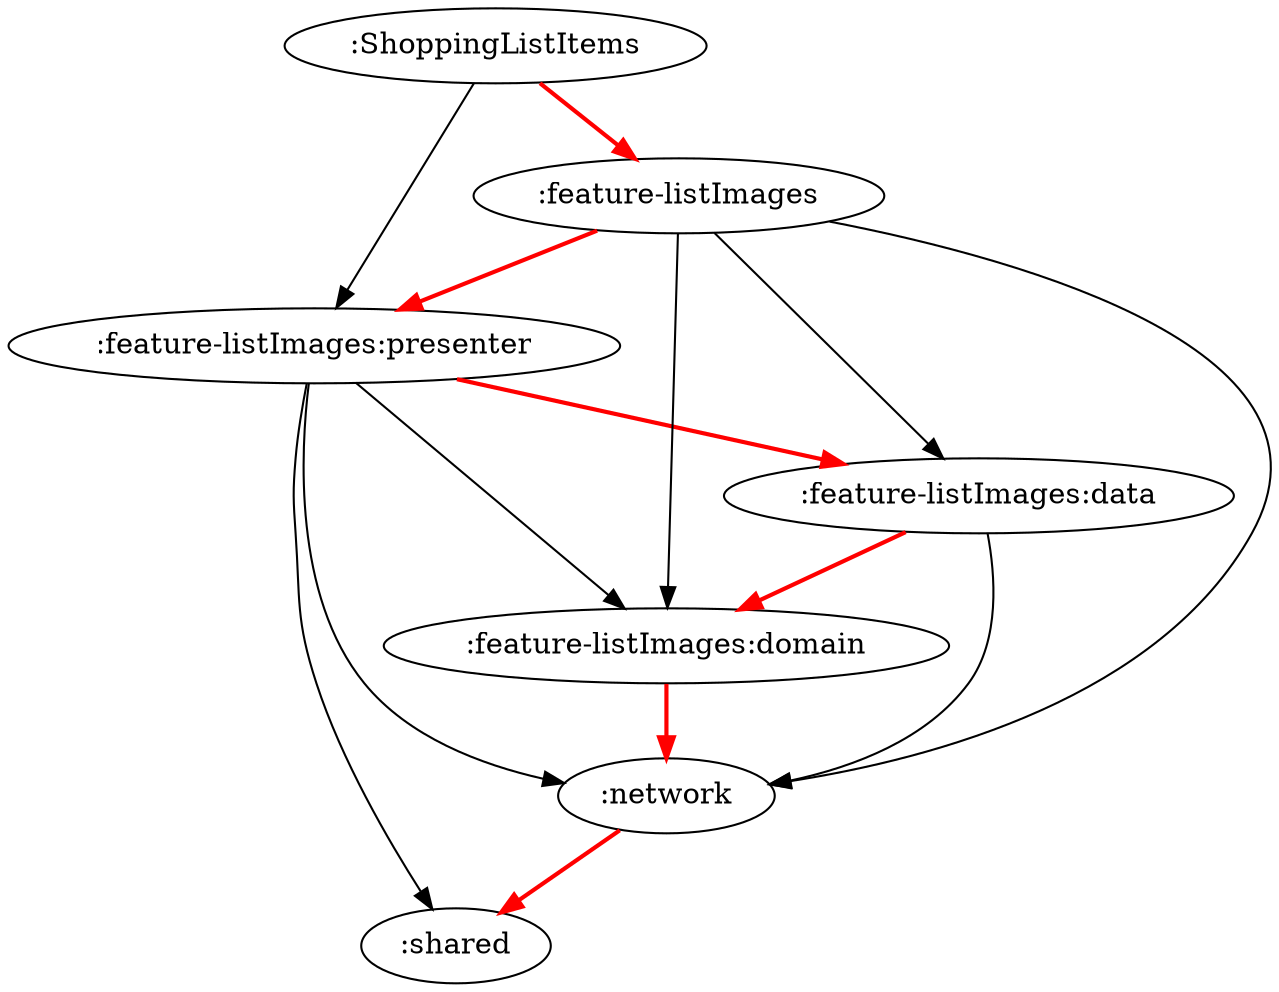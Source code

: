 digraph G {
":ShoppingListItems" -> ":feature-listImages:presenter"
":ShoppingListItems" -> ":feature-listImages" [color=red style=bold]
":feature-listImages:presenter" -> ":feature-listImages:domain"
":feature-listImages:presenter" -> ":shared"
":feature-listImages:presenter" -> ":network"
":feature-listImages:presenter" -> ":feature-listImages:data" [color=red style=bold]
":feature-listImages:domain" -> ":network" [color=red style=bold]
":network" -> ":shared" [color=red style=bold]
":feature-listImages:data" -> ":feature-listImages:domain" [color=red style=bold]
":feature-listImages:data" -> ":network"
":feature-listImages" -> ":network"
":feature-listImages" -> ":feature-listImages:data"
":feature-listImages" -> ":feature-listImages:domain"
":feature-listImages" -> ":feature-listImages:presenter" [color=red style=bold]
}
